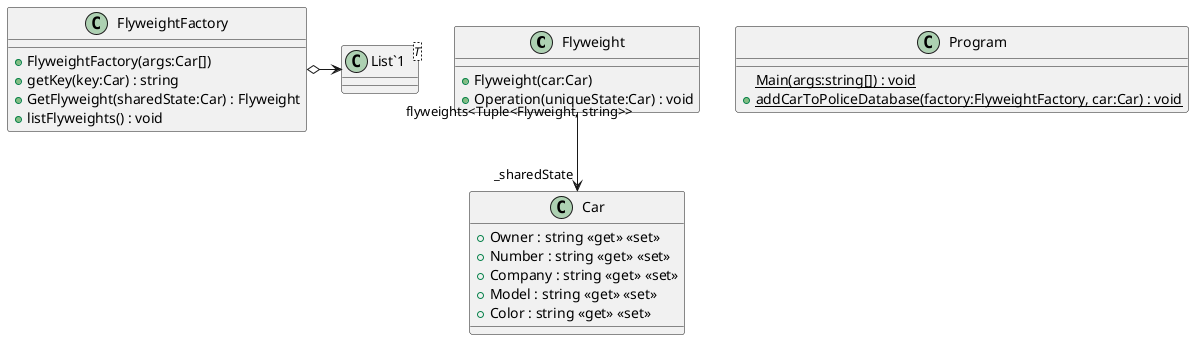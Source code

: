 @startuml
class Flyweight {
    + Flyweight(car:Car)
    + Operation(uniqueState:Car) : void
}
class FlyweightFactory {
    + FlyweightFactory(args:Car[])
    + getKey(key:Car) : string
    + GetFlyweight(sharedState:Car) : Flyweight
    + listFlyweights() : void
}
class Car {
    + Owner : string <<get>> <<set>>
    + Number : string <<get>> <<set>>
    + Company : string <<get>> <<set>>
    + Model : string <<get>> <<set>>
    + Color : string <<get>> <<set>>
}
class Program {
    {static} Main(args:string[]) : void
    + {static} addCarToPoliceDatabase(factory:FlyweightFactory, car:Car) : void
}
class "List`1"<T> {
}
Flyweight --> "_sharedState" Car
FlyweightFactory o-> "flyweights<Tuple<Flyweight, string>>" "List`1"
@enduml
